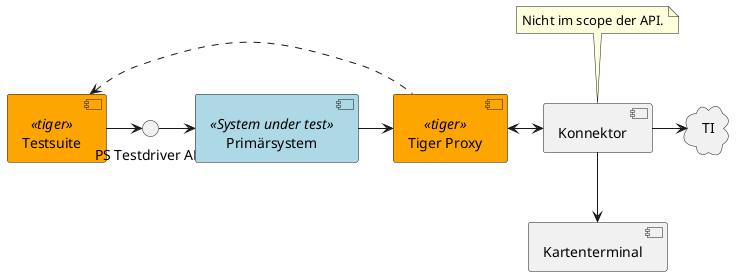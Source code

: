 @startuml
skinparam component {
  backgroundColor<<tiger>> orange
  backgroundColor<<System under test>> lightblue
}

[Testsuite] <<tiger>>
() "PS Testdriver API" as testdriver
[Primärsystem] as PS <<System under test>>
[Tiger Proxy] as TP <<tiger>>
[Konnektor]
[Kartenterminal] as ct
cloud TI

note top of Konnektor: Nicht im scope der API.

Testsuite -right-> testdriver
testdriver -right-> PS
PS -right-> TP
TP <-> Konnektor
TP .left.> Testsuite
Konnektor -> TI
Konnektor -down-> ct
@enduml
